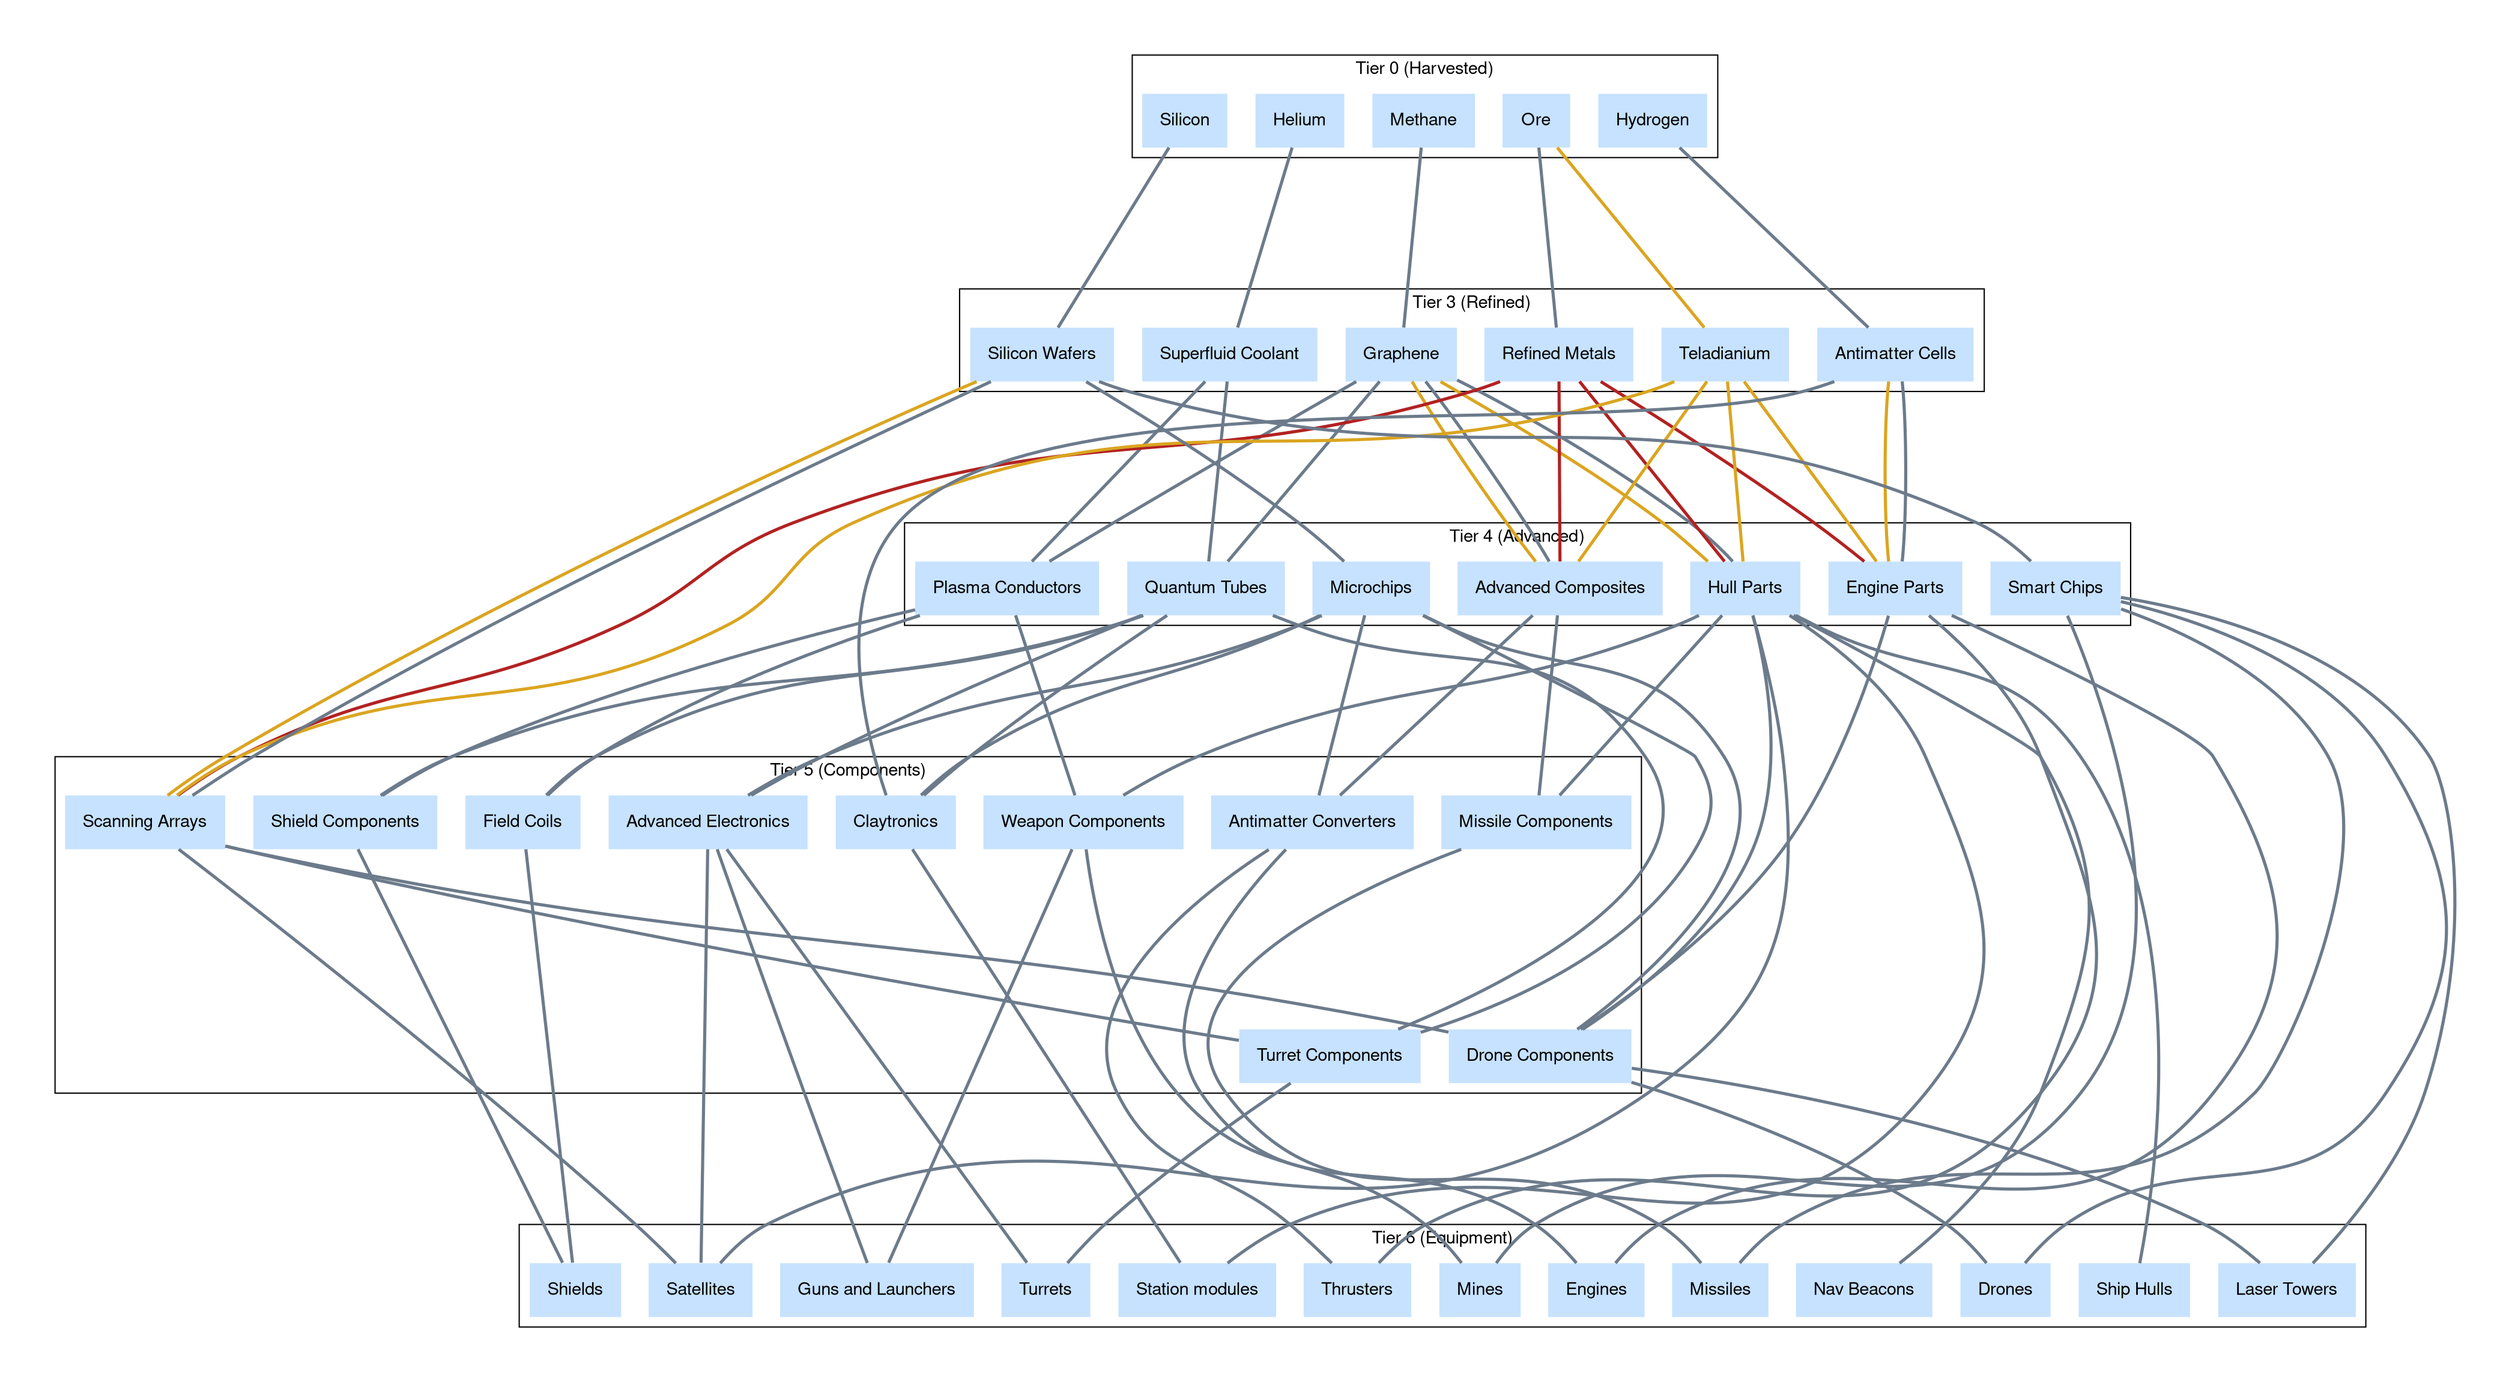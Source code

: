 graph "X4 Economy" {
	compound=true fontname="Helvetica,Arial,sans-serif"
	graph [nodesep=0.3 pad=0.5 ranksep=2]
	node [color=slategray1 fontname="Helvetica,Arial,sans-serif" margin=0.2 penwidth=0 shape=record style=filled]
	edge [fontname="Helvetica,Arial,sans-serif" penwidth=2.5]
	subgraph 0 {
		cluster=true label="Tier 0 (Harvested)"
		Helium [colour=lightsteelblue2 shape=box]
		Methane [colour=lightsteelblue2 shape=box]
		Ore [colour=lightsteelblue2 shape=box]
		Hydrogen [colour=lightsteelblue2 shape=box]
		Silicon [colour=lightsteelblue2 shape=box]
	}
	subgraph 1 {
		cluster=true label="Tier 1 (Basic Food)"
	}
	subgraph 2 {
		cluster=true label="Tier 2 (Food and Drugs)"
	}
	subgraph 3 {
		cluster=true label="Tier 3 (Refined)"
		"Superfluid Coolant" [colour=lightsteelblue2 shape=box]
		Graphene [colour=lightsteelblue2 shape=box]
		"Refined Metals" [colour=lightsteelblue2 shape=box]
		Teladianium [colour=lightsteelblue2 shape=box]
		"Antimatter Cells" [colour=lightsteelblue2 shape=box]
		"Silicon Wafers" [colour=lightsteelblue2 shape=box]
	}
	subgraph 4 {
		cluster=true label="Tier 4 (Advanced)"
		"Plasma Conductors" [colour=lightsteelblue2 shape=box]
		"Quantum Tubes" [colour=lightsteelblue2 shape=box]
		"Advanced Composites" [colour=lightsteelblue2 shape=box]
		"Hull Parts" [colour=lightsteelblue2 shape=box]
		"Engine Parts" [colour=lightsteelblue2 shape=box]
		Microchips [colour=lightsteelblue2 shape=box]
		"Smart Chips" [colour=lightsteelblue2 shape=box]
	}
	subgraph 5 {
		cluster=true label="Tier 5 (Components)"
		"Drone Components" [colour=lightsteelblue2 shape=box]
		"Turret Components" [colour=lightsteelblue2 shape=box]
		"Missile Components" [colour=lightsteelblue2 shape=box]
		"Field Coils" [colour=lightsteelblue2 shape=box]
		"Shield Components" [colour=lightsteelblue2 shape=box]
		"Antimatter Converters" [colour=lightsteelblue2 shape=box]
		"Weapon Components" [colour=lightsteelblue2 shape=box]
		"Scanning Arrays" [colour=orange1 shape=box]
		Claytronics [colour=lightsteelblue2 shape=box]
		"Advanced Electronics" [colour=lightsteelblue2 shape=box]
	}
	subgraph 6 {
		cluster=true label="Tier 6 (Equipment)"
		"Ship Hulls" [colour=lightsteelblue2 shape=box]
		"Nav Beacons" [colour=lightsteelblue2 shape=box]
		Missiles [colour=lightsteelblue2 shape=box]
		"Station modules" [colour=hotpink1 shape=box]
		Engines [colour=hotpink1 shape=box]
		Thrusters [colour=hotpink1 shape=box]
		Mines [colour=lightsteelblue2 shape=box]
		Drones [colour=lightsteelblue2 shape=box]
		"Laser Towers" [colour=lightsteelblue2 shape=box]
		Shields [colour=hotpink1 shape=box]
		Turrets [colour=hotpink1 shape=box]
		"Guns and Launchers" [colour=hotpink1 shape=box]
		Satellites [colour=lightsteelblue2 shape=box]
	}
	Helium -- "Superfluid Coolant" [color=slategray4 constraint=true]
	Methane -- Graphene [color=slategray4 constraint=true]
	Ore -- "Refined Metals" [color=slategray4 constraint=true]
	Ore -- Teladianium [color=goldenrod constraint=true]
	Hydrogen -- "Antimatter Cells" [color=slategray4 constraint=true]
	Silicon -- "Silicon Wafers" [color=slategray4 constraint=true]
	Graphene -- "Plasma Conductors" [color=slategray4 constraint=true]
	"Superfluid Coolant" -- "Plasma Conductors" [color=slategray4 constraint=true]
	Graphene -- "Quantum Tubes" [color=slategray4 constraint=true]
	"Superfluid Coolant" -- "Quantum Tubes" [color=slategray4 constraint=true]
	Graphene -- "Advanced Composites" [color=goldenrod constraint=true]
	Teladianium -- "Advanced Composites" [color=goldenrod constraint=true]
	Graphene -- "Advanced Composites" [color=slategray4 constraint=true]
	"Refined Metals" -- "Advanced Composites" [color=firebrick constraint=true]
	Graphene -- "Hull Parts" [color=goldenrod constraint=true]
	Teladianium -- "Hull Parts" [color=goldenrod constraint=true]
	Graphene -- "Hull Parts" [color=slategray4 constraint=true]
	"Refined Metals" -- "Hull Parts" [color=firebrick constraint=true]
	"Antimatter Cells" -- "Engine Parts" [color=goldenrod constraint=true]
	Teladianium -- "Engine Parts" [color=goldenrod constraint=true]
	"Antimatter Cells" -- "Engine Parts" [color=slategray4 constraint=true]
	"Refined Metals" -- "Engine Parts" [color=firebrick constraint=true]
	"Silicon Wafers" -- Microchips [color=slategray4 constraint=true]
	"Silicon Wafers" -- "Smart Chips" [color=slategray4 constraint=true]
	"Engine Parts" -- "Drone Components" [color=slategray4 constraint=true]
	"Hull Parts" -- "Drone Components" [color=slategray4 constraint=true]
	Microchips -- "Drone Components" [color=slategray4 constraint=true]
	"Scanning Arrays" -- "Drone Components" [color=slategray4 constraint=true]
	Microchips -- "Turret Components" [color=slategray4 constraint=true]
	"Quantum Tubes" -- "Turret Components" [color=slategray4 constraint=true]
	"Scanning Arrays" -- "Turret Components" [color=slategray4 constraint=true]
	"Advanced Composites" -- "Missile Components" [color=slategray4 constraint=true]
	"Hull Parts" -- "Missile Components" [color=slategray4 constraint=true]
	"Plasma Conductors" -- "Field Coils" [color=slategray4 constraint=true]
	"Quantum Tubes" -- "Field Coils" [color=slategray4 constraint=true]
	"Plasma Conductors" -- "Shield Components" [color=slategray4 constraint=true]
	"Quantum Tubes" -- "Shield Components" [color=slategray4 constraint=true]
	"Advanced Composites" -- "Antimatter Converters" [color=slategray4 constraint=true]
	Microchips -- "Antimatter Converters" [color=slategray4 constraint=true]
	"Hull Parts" -- "Weapon Components" [color=slategray4 constraint=true]
	"Plasma Conductors" -- "Weapon Components" [color=slategray4 constraint=true]
	"Silicon Wafers" -- "Scanning Arrays" [color=goldenrod constraint=true]
	Teladianium -- "Scanning Arrays" [color=goldenrod constraint=true]
	"Refined Metals" -- "Scanning Arrays" [color=firebrick constraint=true]
	"Silicon Wafers" -- "Scanning Arrays" [color=slategray4 constraint=true]
	"Antimatter Cells" -- Claytronics [color=slategray4 constraint=true]
	Microchips -- Claytronics [color=slategray4 constraint=true]
	"Quantum Tubes" -- Claytronics [color=slategray4 constraint=true]
	Microchips -- "Advanced Electronics" [color=slategray4 constraint=true]
	"Quantum Tubes" -- "Advanced Electronics" [color=slategray4 constraint=true]
	"Hull Parts" -- "Ship Hulls" [color=slategray4 constraint=true]
	"Hull Parts" -- "Nav Beacons" [color=slategray4 constraint=true]
	"Missile Components" -- Missiles [color=slategray4 constraint=true]
	"Smart Chips" -- Missiles [color=slategray4 constraint=true]
	"Hull Parts" -- "Station modules" [color=slategray4 constraint=true]
	Claytronics -- "Station modules" [color=slategray4 constraint=true]
	"Antimatter Converters" -- Engines [color=slategray4 constraint=true]
	"Engine Parts" -- Engines [color=slategray4 constraint=true]
	"Antimatter Converters" -- Thrusters [color=slategray4 constraint=true]
	"Engine Parts" -- Thrusters [color=slategray4 constraint=true]
	"Weapon Components" -- Mines [color=slategray4 constraint=true]
	"Smart Chips" -- Mines [color=slategray4 constraint=true]
	"Drone Components" -- Drones [color=slategray4 constraint=true]
	"Smart Chips" -- Drones [color=slategray4 constraint=true]
	"Drone Components" -- "Laser Towers" [color=slategray4 constraint=true]
	"Smart Chips" -- "Laser Towers" [color=slategray4 constraint=true]
	"Field Coils" -- Shields [color=slategray4 constraint=true]
	"Shield Components" -- Shields [color=slategray4 constraint=true]
	"Turret Components" -- Turrets [color=slategray4 constraint=true]
	"Advanced Electronics" -- Turrets [color=slategray4 constraint=true]
	"Advanced Electronics" -- "Guns and Launchers" [color=slategray4 constraint=true]
	"Weapon Components" -- "Guns and Launchers" [color=slategray4 constraint=true]
	"Scanning Arrays" -- Satellites [color=slategray4 constraint=true]
	"Advanced Electronics" -- Satellites [color=slategray4 constraint=true]
	"Hull Parts" -- Satellites [color=slategray4 constraint=true]
}
